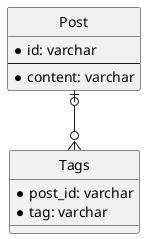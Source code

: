 @startuml dependent_table

' hide the spot
hide circle
' avoid problems with angled crows feet
skinparam linetype ortho

entity Post {
  * id: varchar
  --
  * content: varchar
}

entity Tags {
  * post_id: varchar
  * tag: varchar
}

Post |o--o{ Tags

@enduml

